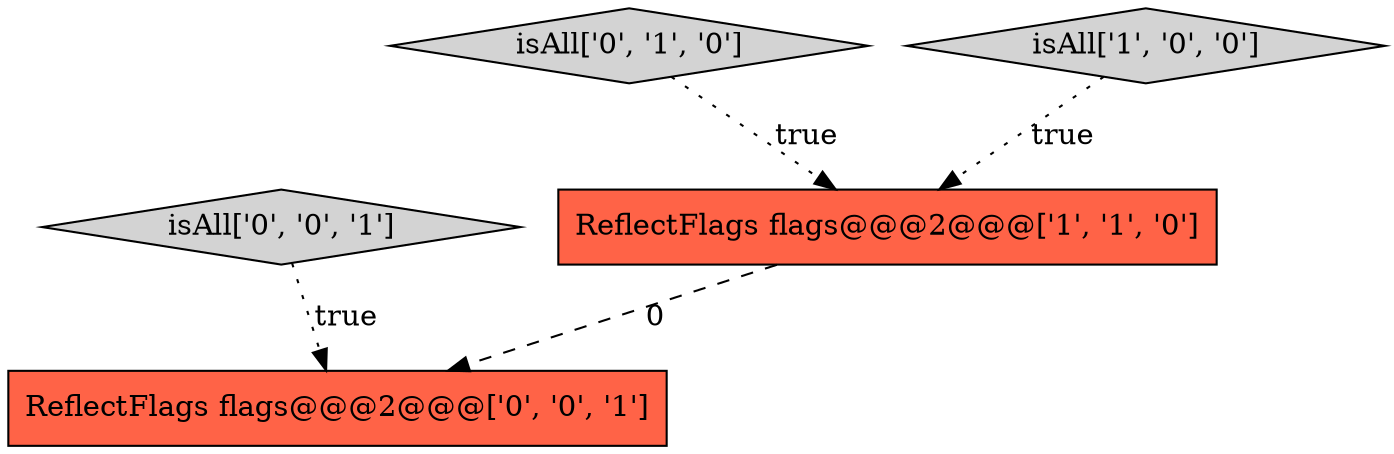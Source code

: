 digraph {
3 [style = filled, label = "isAll['0', '0', '1']", fillcolor = lightgray, shape = diamond image = "AAA0AAABBB3BBB"];
2 [style = filled, label = "isAll['0', '1', '0']", fillcolor = lightgray, shape = diamond image = "AAA0AAABBB2BBB"];
4 [style = filled, label = "ReflectFlags flags@@@2@@@['0', '0', '1']", fillcolor = tomato, shape = box image = "AAA0AAABBB3BBB"];
1 [style = filled, label = "isAll['1', '0', '0']", fillcolor = lightgray, shape = diamond image = "AAA0AAABBB1BBB"];
0 [style = filled, label = "ReflectFlags flags@@@2@@@['1', '1', '0']", fillcolor = tomato, shape = box image = "AAA0AAABBB1BBB"];
2->0 [style = dotted, label="true"];
0->4 [style = dashed, label="0"];
3->4 [style = dotted, label="true"];
1->0 [style = dotted, label="true"];
}
